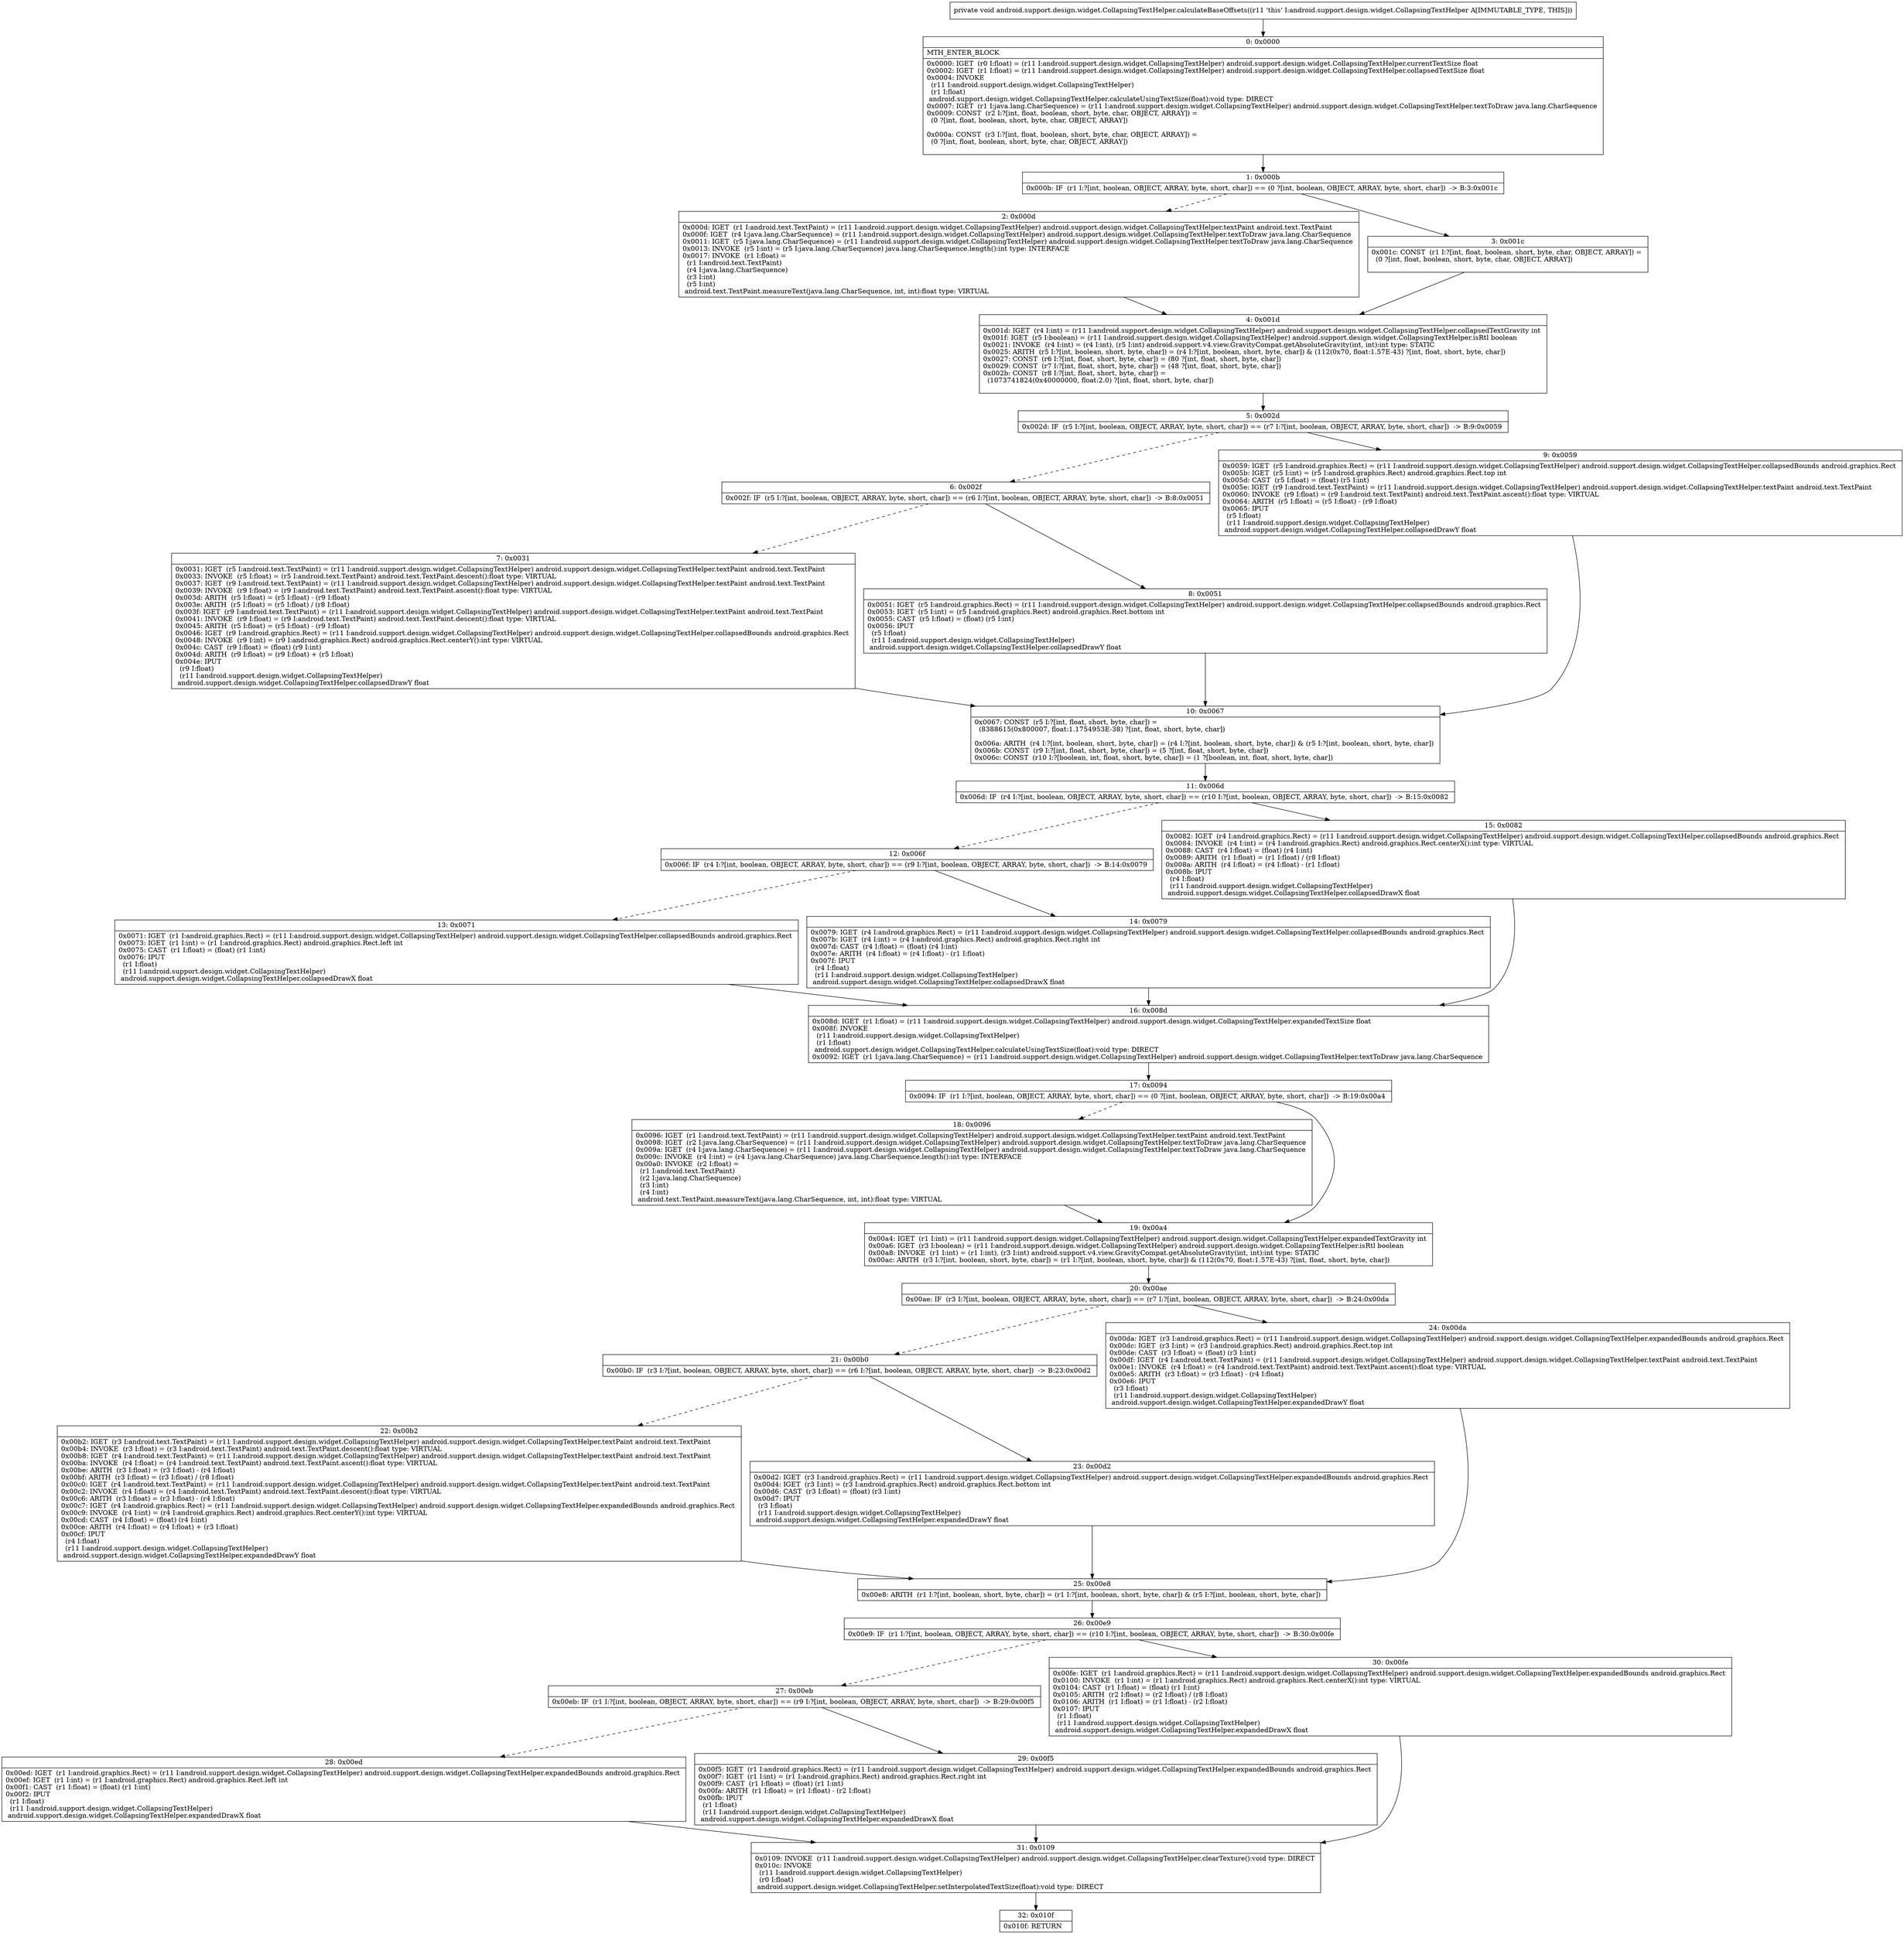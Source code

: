 digraph "CFG forandroid.support.design.widget.CollapsingTextHelper.calculateBaseOffsets()V" {
Node_0 [shape=record,label="{0\:\ 0x0000|MTH_ENTER_BLOCK\l|0x0000: IGET  (r0 I:float) = (r11 I:android.support.design.widget.CollapsingTextHelper) android.support.design.widget.CollapsingTextHelper.currentTextSize float \l0x0002: IGET  (r1 I:float) = (r11 I:android.support.design.widget.CollapsingTextHelper) android.support.design.widget.CollapsingTextHelper.collapsedTextSize float \l0x0004: INVOKE  \l  (r11 I:android.support.design.widget.CollapsingTextHelper)\l  (r1 I:float)\l android.support.design.widget.CollapsingTextHelper.calculateUsingTextSize(float):void type: DIRECT \l0x0007: IGET  (r1 I:java.lang.CharSequence) = (r11 I:android.support.design.widget.CollapsingTextHelper) android.support.design.widget.CollapsingTextHelper.textToDraw java.lang.CharSequence \l0x0009: CONST  (r2 I:?[int, float, boolean, short, byte, char, OBJECT, ARRAY]) = \l  (0 ?[int, float, boolean, short, byte, char, OBJECT, ARRAY])\l \l0x000a: CONST  (r3 I:?[int, float, boolean, short, byte, char, OBJECT, ARRAY]) = \l  (0 ?[int, float, boolean, short, byte, char, OBJECT, ARRAY])\l \l}"];
Node_1 [shape=record,label="{1\:\ 0x000b|0x000b: IF  (r1 I:?[int, boolean, OBJECT, ARRAY, byte, short, char]) == (0 ?[int, boolean, OBJECT, ARRAY, byte, short, char])  \-\> B:3:0x001c \l}"];
Node_2 [shape=record,label="{2\:\ 0x000d|0x000d: IGET  (r1 I:android.text.TextPaint) = (r11 I:android.support.design.widget.CollapsingTextHelper) android.support.design.widget.CollapsingTextHelper.textPaint android.text.TextPaint \l0x000f: IGET  (r4 I:java.lang.CharSequence) = (r11 I:android.support.design.widget.CollapsingTextHelper) android.support.design.widget.CollapsingTextHelper.textToDraw java.lang.CharSequence \l0x0011: IGET  (r5 I:java.lang.CharSequence) = (r11 I:android.support.design.widget.CollapsingTextHelper) android.support.design.widget.CollapsingTextHelper.textToDraw java.lang.CharSequence \l0x0013: INVOKE  (r5 I:int) = (r5 I:java.lang.CharSequence) java.lang.CharSequence.length():int type: INTERFACE \l0x0017: INVOKE  (r1 I:float) = \l  (r1 I:android.text.TextPaint)\l  (r4 I:java.lang.CharSequence)\l  (r3 I:int)\l  (r5 I:int)\l android.text.TextPaint.measureText(java.lang.CharSequence, int, int):float type: VIRTUAL \l}"];
Node_3 [shape=record,label="{3\:\ 0x001c|0x001c: CONST  (r1 I:?[int, float, boolean, short, byte, char, OBJECT, ARRAY]) = \l  (0 ?[int, float, boolean, short, byte, char, OBJECT, ARRAY])\l \l}"];
Node_4 [shape=record,label="{4\:\ 0x001d|0x001d: IGET  (r4 I:int) = (r11 I:android.support.design.widget.CollapsingTextHelper) android.support.design.widget.CollapsingTextHelper.collapsedTextGravity int \l0x001f: IGET  (r5 I:boolean) = (r11 I:android.support.design.widget.CollapsingTextHelper) android.support.design.widget.CollapsingTextHelper.isRtl boolean \l0x0021: INVOKE  (r4 I:int) = (r4 I:int), (r5 I:int) android.support.v4.view.GravityCompat.getAbsoluteGravity(int, int):int type: STATIC \l0x0025: ARITH  (r5 I:?[int, boolean, short, byte, char]) = (r4 I:?[int, boolean, short, byte, char]) & (112(0x70, float:1.57E\-43) ?[int, float, short, byte, char]) \l0x0027: CONST  (r6 I:?[int, float, short, byte, char]) = (80 ?[int, float, short, byte, char]) \l0x0029: CONST  (r7 I:?[int, float, short, byte, char]) = (48 ?[int, float, short, byte, char]) \l0x002b: CONST  (r8 I:?[int, float, short, byte, char]) = \l  (1073741824(0x40000000, float:2.0) ?[int, float, short, byte, char])\l \l}"];
Node_5 [shape=record,label="{5\:\ 0x002d|0x002d: IF  (r5 I:?[int, boolean, OBJECT, ARRAY, byte, short, char]) == (r7 I:?[int, boolean, OBJECT, ARRAY, byte, short, char])  \-\> B:9:0x0059 \l}"];
Node_6 [shape=record,label="{6\:\ 0x002f|0x002f: IF  (r5 I:?[int, boolean, OBJECT, ARRAY, byte, short, char]) == (r6 I:?[int, boolean, OBJECT, ARRAY, byte, short, char])  \-\> B:8:0x0051 \l}"];
Node_7 [shape=record,label="{7\:\ 0x0031|0x0031: IGET  (r5 I:android.text.TextPaint) = (r11 I:android.support.design.widget.CollapsingTextHelper) android.support.design.widget.CollapsingTextHelper.textPaint android.text.TextPaint \l0x0033: INVOKE  (r5 I:float) = (r5 I:android.text.TextPaint) android.text.TextPaint.descent():float type: VIRTUAL \l0x0037: IGET  (r9 I:android.text.TextPaint) = (r11 I:android.support.design.widget.CollapsingTextHelper) android.support.design.widget.CollapsingTextHelper.textPaint android.text.TextPaint \l0x0039: INVOKE  (r9 I:float) = (r9 I:android.text.TextPaint) android.text.TextPaint.ascent():float type: VIRTUAL \l0x003d: ARITH  (r5 I:float) = (r5 I:float) \- (r9 I:float) \l0x003e: ARITH  (r5 I:float) = (r5 I:float) \/ (r8 I:float) \l0x003f: IGET  (r9 I:android.text.TextPaint) = (r11 I:android.support.design.widget.CollapsingTextHelper) android.support.design.widget.CollapsingTextHelper.textPaint android.text.TextPaint \l0x0041: INVOKE  (r9 I:float) = (r9 I:android.text.TextPaint) android.text.TextPaint.descent():float type: VIRTUAL \l0x0045: ARITH  (r5 I:float) = (r5 I:float) \- (r9 I:float) \l0x0046: IGET  (r9 I:android.graphics.Rect) = (r11 I:android.support.design.widget.CollapsingTextHelper) android.support.design.widget.CollapsingTextHelper.collapsedBounds android.graphics.Rect \l0x0048: INVOKE  (r9 I:int) = (r9 I:android.graphics.Rect) android.graphics.Rect.centerY():int type: VIRTUAL \l0x004c: CAST  (r9 I:float) = (float) (r9 I:int) \l0x004d: ARITH  (r9 I:float) = (r9 I:float) + (r5 I:float) \l0x004e: IPUT  \l  (r9 I:float)\l  (r11 I:android.support.design.widget.CollapsingTextHelper)\l android.support.design.widget.CollapsingTextHelper.collapsedDrawY float \l}"];
Node_8 [shape=record,label="{8\:\ 0x0051|0x0051: IGET  (r5 I:android.graphics.Rect) = (r11 I:android.support.design.widget.CollapsingTextHelper) android.support.design.widget.CollapsingTextHelper.collapsedBounds android.graphics.Rect \l0x0053: IGET  (r5 I:int) = (r5 I:android.graphics.Rect) android.graphics.Rect.bottom int \l0x0055: CAST  (r5 I:float) = (float) (r5 I:int) \l0x0056: IPUT  \l  (r5 I:float)\l  (r11 I:android.support.design.widget.CollapsingTextHelper)\l android.support.design.widget.CollapsingTextHelper.collapsedDrawY float \l}"];
Node_9 [shape=record,label="{9\:\ 0x0059|0x0059: IGET  (r5 I:android.graphics.Rect) = (r11 I:android.support.design.widget.CollapsingTextHelper) android.support.design.widget.CollapsingTextHelper.collapsedBounds android.graphics.Rect \l0x005b: IGET  (r5 I:int) = (r5 I:android.graphics.Rect) android.graphics.Rect.top int \l0x005d: CAST  (r5 I:float) = (float) (r5 I:int) \l0x005e: IGET  (r9 I:android.text.TextPaint) = (r11 I:android.support.design.widget.CollapsingTextHelper) android.support.design.widget.CollapsingTextHelper.textPaint android.text.TextPaint \l0x0060: INVOKE  (r9 I:float) = (r9 I:android.text.TextPaint) android.text.TextPaint.ascent():float type: VIRTUAL \l0x0064: ARITH  (r5 I:float) = (r5 I:float) \- (r9 I:float) \l0x0065: IPUT  \l  (r5 I:float)\l  (r11 I:android.support.design.widget.CollapsingTextHelper)\l android.support.design.widget.CollapsingTextHelper.collapsedDrawY float \l}"];
Node_10 [shape=record,label="{10\:\ 0x0067|0x0067: CONST  (r5 I:?[int, float, short, byte, char]) = \l  (8388615(0x800007, float:1.1754953E\-38) ?[int, float, short, byte, char])\l \l0x006a: ARITH  (r4 I:?[int, boolean, short, byte, char]) = (r4 I:?[int, boolean, short, byte, char]) & (r5 I:?[int, boolean, short, byte, char]) \l0x006b: CONST  (r9 I:?[int, float, short, byte, char]) = (5 ?[int, float, short, byte, char]) \l0x006c: CONST  (r10 I:?[boolean, int, float, short, byte, char]) = (1 ?[boolean, int, float, short, byte, char]) \l}"];
Node_11 [shape=record,label="{11\:\ 0x006d|0x006d: IF  (r4 I:?[int, boolean, OBJECT, ARRAY, byte, short, char]) == (r10 I:?[int, boolean, OBJECT, ARRAY, byte, short, char])  \-\> B:15:0x0082 \l}"];
Node_12 [shape=record,label="{12\:\ 0x006f|0x006f: IF  (r4 I:?[int, boolean, OBJECT, ARRAY, byte, short, char]) == (r9 I:?[int, boolean, OBJECT, ARRAY, byte, short, char])  \-\> B:14:0x0079 \l}"];
Node_13 [shape=record,label="{13\:\ 0x0071|0x0071: IGET  (r1 I:android.graphics.Rect) = (r11 I:android.support.design.widget.CollapsingTextHelper) android.support.design.widget.CollapsingTextHelper.collapsedBounds android.graphics.Rect \l0x0073: IGET  (r1 I:int) = (r1 I:android.graphics.Rect) android.graphics.Rect.left int \l0x0075: CAST  (r1 I:float) = (float) (r1 I:int) \l0x0076: IPUT  \l  (r1 I:float)\l  (r11 I:android.support.design.widget.CollapsingTextHelper)\l android.support.design.widget.CollapsingTextHelper.collapsedDrawX float \l}"];
Node_14 [shape=record,label="{14\:\ 0x0079|0x0079: IGET  (r4 I:android.graphics.Rect) = (r11 I:android.support.design.widget.CollapsingTextHelper) android.support.design.widget.CollapsingTextHelper.collapsedBounds android.graphics.Rect \l0x007b: IGET  (r4 I:int) = (r4 I:android.graphics.Rect) android.graphics.Rect.right int \l0x007d: CAST  (r4 I:float) = (float) (r4 I:int) \l0x007e: ARITH  (r4 I:float) = (r4 I:float) \- (r1 I:float) \l0x007f: IPUT  \l  (r4 I:float)\l  (r11 I:android.support.design.widget.CollapsingTextHelper)\l android.support.design.widget.CollapsingTextHelper.collapsedDrawX float \l}"];
Node_15 [shape=record,label="{15\:\ 0x0082|0x0082: IGET  (r4 I:android.graphics.Rect) = (r11 I:android.support.design.widget.CollapsingTextHelper) android.support.design.widget.CollapsingTextHelper.collapsedBounds android.graphics.Rect \l0x0084: INVOKE  (r4 I:int) = (r4 I:android.graphics.Rect) android.graphics.Rect.centerX():int type: VIRTUAL \l0x0088: CAST  (r4 I:float) = (float) (r4 I:int) \l0x0089: ARITH  (r1 I:float) = (r1 I:float) \/ (r8 I:float) \l0x008a: ARITH  (r4 I:float) = (r4 I:float) \- (r1 I:float) \l0x008b: IPUT  \l  (r4 I:float)\l  (r11 I:android.support.design.widget.CollapsingTextHelper)\l android.support.design.widget.CollapsingTextHelper.collapsedDrawX float \l}"];
Node_16 [shape=record,label="{16\:\ 0x008d|0x008d: IGET  (r1 I:float) = (r11 I:android.support.design.widget.CollapsingTextHelper) android.support.design.widget.CollapsingTextHelper.expandedTextSize float \l0x008f: INVOKE  \l  (r11 I:android.support.design.widget.CollapsingTextHelper)\l  (r1 I:float)\l android.support.design.widget.CollapsingTextHelper.calculateUsingTextSize(float):void type: DIRECT \l0x0092: IGET  (r1 I:java.lang.CharSequence) = (r11 I:android.support.design.widget.CollapsingTextHelper) android.support.design.widget.CollapsingTextHelper.textToDraw java.lang.CharSequence \l}"];
Node_17 [shape=record,label="{17\:\ 0x0094|0x0094: IF  (r1 I:?[int, boolean, OBJECT, ARRAY, byte, short, char]) == (0 ?[int, boolean, OBJECT, ARRAY, byte, short, char])  \-\> B:19:0x00a4 \l}"];
Node_18 [shape=record,label="{18\:\ 0x0096|0x0096: IGET  (r1 I:android.text.TextPaint) = (r11 I:android.support.design.widget.CollapsingTextHelper) android.support.design.widget.CollapsingTextHelper.textPaint android.text.TextPaint \l0x0098: IGET  (r2 I:java.lang.CharSequence) = (r11 I:android.support.design.widget.CollapsingTextHelper) android.support.design.widget.CollapsingTextHelper.textToDraw java.lang.CharSequence \l0x009a: IGET  (r4 I:java.lang.CharSequence) = (r11 I:android.support.design.widget.CollapsingTextHelper) android.support.design.widget.CollapsingTextHelper.textToDraw java.lang.CharSequence \l0x009c: INVOKE  (r4 I:int) = (r4 I:java.lang.CharSequence) java.lang.CharSequence.length():int type: INTERFACE \l0x00a0: INVOKE  (r2 I:float) = \l  (r1 I:android.text.TextPaint)\l  (r2 I:java.lang.CharSequence)\l  (r3 I:int)\l  (r4 I:int)\l android.text.TextPaint.measureText(java.lang.CharSequence, int, int):float type: VIRTUAL \l}"];
Node_19 [shape=record,label="{19\:\ 0x00a4|0x00a4: IGET  (r1 I:int) = (r11 I:android.support.design.widget.CollapsingTextHelper) android.support.design.widget.CollapsingTextHelper.expandedTextGravity int \l0x00a6: IGET  (r3 I:boolean) = (r11 I:android.support.design.widget.CollapsingTextHelper) android.support.design.widget.CollapsingTextHelper.isRtl boolean \l0x00a8: INVOKE  (r1 I:int) = (r1 I:int), (r3 I:int) android.support.v4.view.GravityCompat.getAbsoluteGravity(int, int):int type: STATIC \l0x00ac: ARITH  (r3 I:?[int, boolean, short, byte, char]) = (r1 I:?[int, boolean, short, byte, char]) & (112(0x70, float:1.57E\-43) ?[int, float, short, byte, char]) \l}"];
Node_20 [shape=record,label="{20\:\ 0x00ae|0x00ae: IF  (r3 I:?[int, boolean, OBJECT, ARRAY, byte, short, char]) == (r7 I:?[int, boolean, OBJECT, ARRAY, byte, short, char])  \-\> B:24:0x00da \l}"];
Node_21 [shape=record,label="{21\:\ 0x00b0|0x00b0: IF  (r3 I:?[int, boolean, OBJECT, ARRAY, byte, short, char]) == (r6 I:?[int, boolean, OBJECT, ARRAY, byte, short, char])  \-\> B:23:0x00d2 \l}"];
Node_22 [shape=record,label="{22\:\ 0x00b2|0x00b2: IGET  (r3 I:android.text.TextPaint) = (r11 I:android.support.design.widget.CollapsingTextHelper) android.support.design.widget.CollapsingTextHelper.textPaint android.text.TextPaint \l0x00b4: INVOKE  (r3 I:float) = (r3 I:android.text.TextPaint) android.text.TextPaint.descent():float type: VIRTUAL \l0x00b8: IGET  (r4 I:android.text.TextPaint) = (r11 I:android.support.design.widget.CollapsingTextHelper) android.support.design.widget.CollapsingTextHelper.textPaint android.text.TextPaint \l0x00ba: INVOKE  (r4 I:float) = (r4 I:android.text.TextPaint) android.text.TextPaint.ascent():float type: VIRTUAL \l0x00be: ARITH  (r3 I:float) = (r3 I:float) \- (r4 I:float) \l0x00bf: ARITH  (r3 I:float) = (r3 I:float) \/ (r8 I:float) \l0x00c0: IGET  (r4 I:android.text.TextPaint) = (r11 I:android.support.design.widget.CollapsingTextHelper) android.support.design.widget.CollapsingTextHelper.textPaint android.text.TextPaint \l0x00c2: INVOKE  (r4 I:float) = (r4 I:android.text.TextPaint) android.text.TextPaint.descent():float type: VIRTUAL \l0x00c6: ARITH  (r3 I:float) = (r3 I:float) \- (r4 I:float) \l0x00c7: IGET  (r4 I:android.graphics.Rect) = (r11 I:android.support.design.widget.CollapsingTextHelper) android.support.design.widget.CollapsingTextHelper.expandedBounds android.graphics.Rect \l0x00c9: INVOKE  (r4 I:int) = (r4 I:android.graphics.Rect) android.graphics.Rect.centerY():int type: VIRTUAL \l0x00cd: CAST  (r4 I:float) = (float) (r4 I:int) \l0x00ce: ARITH  (r4 I:float) = (r4 I:float) + (r3 I:float) \l0x00cf: IPUT  \l  (r4 I:float)\l  (r11 I:android.support.design.widget.CollapsingTextHelper)\l android.support.design.widget.CollapsingTextHelper.expandedDrawY float \l}"];
Node_23 [shape=record,label="{23\:\ 0x00d2|0x00d2: IGET  (r3 I:android.graphics.Rect) = (r11 I:android.support.design.widget.CollapsingTextHelper) android.support.design.widget.CollapsingTextHelper.expandedBounds android.graphics.Rect \l0x00d4: IGET  (r3 I:int) = (r3 I:android.graphics.Rect) android.graphics.Rect.bottom int \l0x00d6: CAST  (r3 I:float) = (float) (r3 I:int) \l0x00d7: IPUT  \l  (r3 I:float)\l  (r11 I:android.support.design.widget.CollapsingTextHelper)\l android.support.design.widget.CollapsingTextHelper.expandedDrawY float \l}"];
Node_24 [shape=record,label="{24\:\ 0x00da|0x00da: IGET  (r3 I:android.graphics.Rect) = (r11 I:android.support.design.widget.CollapsingTextHelper) android.support.design.widget.CollapsingTextHelper.expandedBounds android.graphics.Rect \l0x00dc: IGET  (r3 I:int) = (r3 I:android.graphics.Rect) android.graphics.Rect.top int \l0x00de: CAST  (r3 I:float) = (float) (r3 I:int) \l0x00df: IGET  (r4 I:android.text.TextPaint) = (r11 I:android.support.design.widget.CollapsingTextHelper) android.support.design.widget.CollapsingTextHelper.textPaint android.text.TextPaint \l0x00e1: INVOKE  (r4 I:float) = (r4 I:android.text.TextPaint) android.text.TextPaint.ascent():float type: VIRTUAL \l0x00e5: ARITH  (r3 I:float) = (r3 I:float) \- (r4 I:float) \l0x00e6: IPUT  \l  (r3 I:float)\l  (r11 I:android.support.design.widget.CollapsingTextHelper)\l android.support.design.widget.CollapsingTextHelper.expandedDrawY float \l}"];
Node_25 [shape=record,label="{25\:\ 0x00e8|0x00e8: ARITH  (r1 I:?[int, boolean, short, byte, char]) = (r1 I:?[int, boolean, short, byte, char]) & (r5 I:?[int, boolean, short, byte, char]) \l}"];
Node_26 [shape=record,label="{26\:\ 0x00e9|0x00e9: IF  (r1 I:?[int, boolean, OBJECT, ARRAY, byte, short, char]) == (r10 I:?[int, boolean, OBJECT, ARRAY, byte, short, char])  \-\> B:30:0x00fe \l}"];
Node_27 [shape=record,label="{27\:\ 0x00eb|0x00eb: IF  (r1 I:?[int, boolean, OBJECT, ARRAY, byte, short, char]) == (r9 I:?[int, boolean, OBJECT, ARRAY, byte, short, char])  \-\> B:29:0x00f5 \l}"];
Node_28 [shape=record,label="{28\:\ 0x00ed|0x00ed: IGET  (r1 I:android.graphics.Rect) = (r11 I:android.support.design.widget.CollapsingTextHelper) android.support.design.widget.CollapsingTextHelper.expandedBounds android.graphics.Rect \l0x00ef: IGET  (r1 I:int) = (r1 I:android.graphics.Rect) android.graphics.Rect.left int \l0x00f1: CAST  (r1 I:float) = (float) (r1 I:int) \l0x00f2: IPUT  \l  (r1 I:float)\l  (r11 I:android.support.design.widget.CollapsingTextHelper)\l android.support.design.widget.CollapsingTextHelper.expandedDrawX float \l}"];
Node_29 [shape=record,label="{29\:\ 0x00f5|0x00f5: IGET  (r1 I:android.graphics.Rect) = (r11 I:android.support.design.widget.CollapsingTextHelper) android.support.design.widget.CollapsingTextHelper.expandedBounds android.graphics.Rect \l0x00f7: IGET  (r1 I:int) = (r1 I:android.graphics.Rect) android.graphics.Rect.right int \l0x00f9: CAST  (r1 I:float) = (float) (r1 I:int) \l0x00fa: ARITH  (r1 I:float) = (r1 I:float) \- (r2 I:float) \l0x00fb: IPUT  \l  (r1 I:float)\l  (r11 I:android.support.design.widget.CollapsingTextHelper)\l android.support.design.widget.CollapsingTextHelper.expandedDrawX float \l}"];
Node_30 [shape=record,label="{30\:\ 0x00fe|0x00fe: IGET  (r1 I:android.graphics.Rect) = (r11 I:android.support.design.widget.CollapsingTextHelper) android.support.design.widget.CollapsingTextHelper.expandedBounds android.graphics.Rect \l0x0100: INVOKE  (r1 I:int) = (r1 I:android.graphics.Rect) android.graphics.Rect.centerX():int type: VIRTUAL \l0x0104: CAST  (r1 I:float) = (float) (r1 I:int) \l0x0105: ARITH  (r2 I:float) = (r2 I:float) \/ (r8 I:float) \l0x0106: ARITH  (r1 I:float) = (r1 I:float) \- (r2 I:float) \l0x0107: IPUT  \l  (r1 I:float)\l  (r11 I:android.support.design.widget.CollapsingTextHelper)\l android.support.design.widget.CollapsingTextHelper.expandedDrawX float \l}"];
Node_31 [shape=record,label="{31\:\ 0x0109|0x0109: INVOKE  (r11 I:android.support.design.widget.CollapsingTextHelper) android.support.design.widget.CollapsingTextHelper.clearTexture():void type: DIRECT \l0x010c: INVOKE  \l  (r11 I:android.support.design.widget.CollapsingTextHelper)\l  (r0 I:float)\l android.support.design.widget.CollapsingTextHelper.setInterpolatedTextSize(float):void type: DIRECT \l}"];
Node_32 [shape=record,label="{32\:\ 0x010f|0x010f: RETURN   \l}"];
MethodNode[shape=record,label="{private void android.support.design.widget.CollapsingTextHelper.calculateBaseOffsets((r11 'this' I:android.support.design.widget.CollapsingTextHelper A[IMMUTABLE_TYPE, THIS])) }"];
MethodNode -> Node_0;
Node_0 -> Node_1;
Node_1 -> Node_2[style=dashed];
Node_1 -> Node_3;
Node_2 -> Node_4;
Node_3 -> Node_4;
Node_4 -> Node_5;
Node_5 -> Node_6[style=dashed];
Node_5 -> Node_9;
Node_6 -> Node_7[style=dashed];
Node_6 -> Node_8;
Node_7 -> Node_10;
Node_8 -> Node_10;
Node_9 -> Node_10;
Node_10 -> Node_11;
Node_11 -> Node_12[style=dashed];
Node_11 -> Node_15;
Node_12 -> Node_13[style=dashed];
Node_12 -> Node_14;
Node_13 -> Node_16;
Node_14 -> Node_16;
Node_15 -> Node_16;
Node_16 -> Node_17;
Node_17 -> Node_18[style=dashed];
Node_17 -> Node_19;
Node_18 -> Node_19;
Node_19 -> Node_20;
Node_20 -> Node_21[style=dashed];
Node_20 -> Node_24;
Node_21 -> Node_22[style=dashed];
Node_21 -> Node_23;
Node_22 -> Node_25;
Node_23 -> Node_25;
Node_24 -> Node_25;
Node_25 -> Node_26;
Node_26 -> Node_27[style=dashed];
Node_26 -> Node_30;
Node_27 -> Node_28[style=dashed];
Node_27 -> Node_29;
Node_28 -> Node_31;
Node_29 -> Node_31;
Node_30 -> Node_31;
Node_31 -> Node_32;
}

